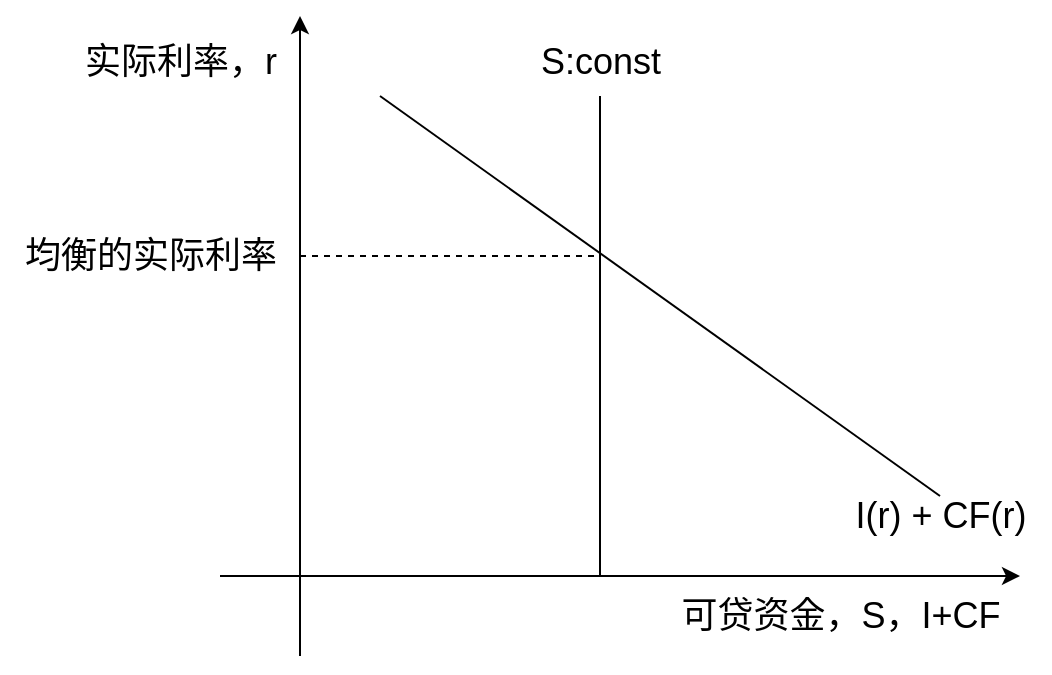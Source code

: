 <mxfile version="22.1.18" type="device">
  <diagram name="第 1 页" id="2_hor-AQg47PpBumpuMi">
    <mxGraphModel dx="842" dy="568" grid="1" gridSize="10" guides="1" tooltips="1" connect="1" arrows="1" fold="1" page="1" pageScale="1" pageWidth="827" pageHeight="1169" math="0" shadow="0">
      <root>
        <mxCell id="0" />
        <mxCell id="1" parent="0" />
        <mxCell id="oV6qytqL4BzQ9NGCZghp-1" value="" style="endArrow=classic;html=1;rounded=0;" edge="1" parent="1">
          <mxGeometry width="50" height="50" relative="1" as="geometry">
            <mxPoint x="160" y="400" as="sourcePoint" />
            <mxPoint x="560" y="400" as="targetPoint" />
          </mxGeometry>
        </mxCell>
        <mxCell id="oV6qytqL4BzQ9NGCZghp-2" value="" style="endArrow=classic;html=1;rounded=0;" edge="1" parent="1">
          <mxGeometry width="50" height="50" relative="1" as="geometry">
            <mxPoint x="200" y="440" as="sourcePoint" />
            <mxPoint x="200" y="120" as="targetPoint" />
          </mxGeometry>
        </mxCell>
        <mxCell id="oV6qytqL4BzQ9NGCZghp-3" value="" style="endArrow=none;html=1;rounded=0;" edge="1" parent="1">
          <mxGeometry width="50" height="50" relative="1" as="geometry">
            <mxPoint x="520" y="360" as="sourcePoint" />
            <mxPoint x="240" y="160" as="targetPoint" />
          </mxGeometry>
        </mxCell>
        <mxCell id="oV6qytqL4BzQ9NGCZghp-4" value="" style="endArrow=none;html=1;rounded=0;" edge="1" parent="1">
          <mxGeometry width="50" height="50" relative="1" as="geometry">
            <mxPoint x="350" y="400" as="sourcePoint" />
            <mxPoint x="350" y="160" as="targetPoint" />
          </mxGeometry>
        </mxCell>
        <mxCell id="oV6qytqL4BzQ9NGCZghp-5" value="&lt;font style=&quot;font-size: 18px;&quot;&gt;实际利率，r&lt;/font&gt;" style="text;html=1;align=center;verticalAlign=middle;resizable=0;points=[];autosize=1;strokeColor=none;fillColor=none;" vertex="1" parent="1">
          <mxGeometry x="80" y="123" width="120" height="40" as="geometry" />
        </mxCell>
        <mxCell id="oV6qytqL4BzQ9NGCZghp-6" value="&lt;span style=&quot;font-size: 18px;&quot;&gt;可贷资金，S，I+CF&lt;/span&gt;" style="text;html=1;align=center;verticalAlign=middle;resizable=0;points=[];autosize=1;strokeColor=none;fillColor=none;" vertex="1" parent="1">
          <mxGeometry x="380" y="400" width="180" height="40" as="geometry" />
        </mxCell>
        <mxCell id="oV6qytqL4BzQ9NGCZghp-7" value="&lt;font style=&quot;font-size: 18px;&quot;&gt;I(r) + CF(r)&lt;/font&gt;" style="text;html=1;align=center;verticalAlign=middle;resizable=0;points=[];autosize=1;strokeColor=none;fillColor=none;" vertex="1" parent="1">
          <mxGeometry x="465" y="350" width="110" height="40" as="geometry" />
        </mxCell>
        <mxCell id="oV6qytqL4BzQ9NGCZghp-8" value="&lt;font style=&quot;font-size: 18px;&quot;&gt;S:const&lt;/font&gt;" style="text;html=1;align=center;verticalAlign=middle;resizable=0;points=[];autosize=1;strokeColor=none;fillColor=none;" vertex="1" parent="1">
          <mxGeometry x="310" y="123" width="80" height="40" as="geometry" />
        </mxCell>
        <mxCell id="oV6qytqL4BzQ9NGCZghp-9" value="" style="endArrow=none;dashed=1;html=1;rounded=0;" edge="1" parent="1">
          <mxGeometry width="50" height="50" relative="1" as="geometry">
            <mxPoint x="200" y="240" as="sourcePoint" />
            <mxPoint x="350" y="240" as="targetPoint" />
          </mxGeometry>
        </mxCell>
        <mxCell id="oV6qytqL4BzQ9NGCZghp-10" value="&lt;font style=&quot;font-size: 18px;&quot;&gt;均衡的实际利率&lt;/font&gt;" style="text;html=1;align=center;verticalAlign=middle;resizable=0;points=[];autosize=1;strokeColor=none;fillColor=none;" vertex="1" parent="1">
          <mxGeometry x="50" y="220" width="150" height="40" as="geometry" />
        </mxCell>
      </root>
    </mxGraphModel>
  </diagram>
</mxfile>
